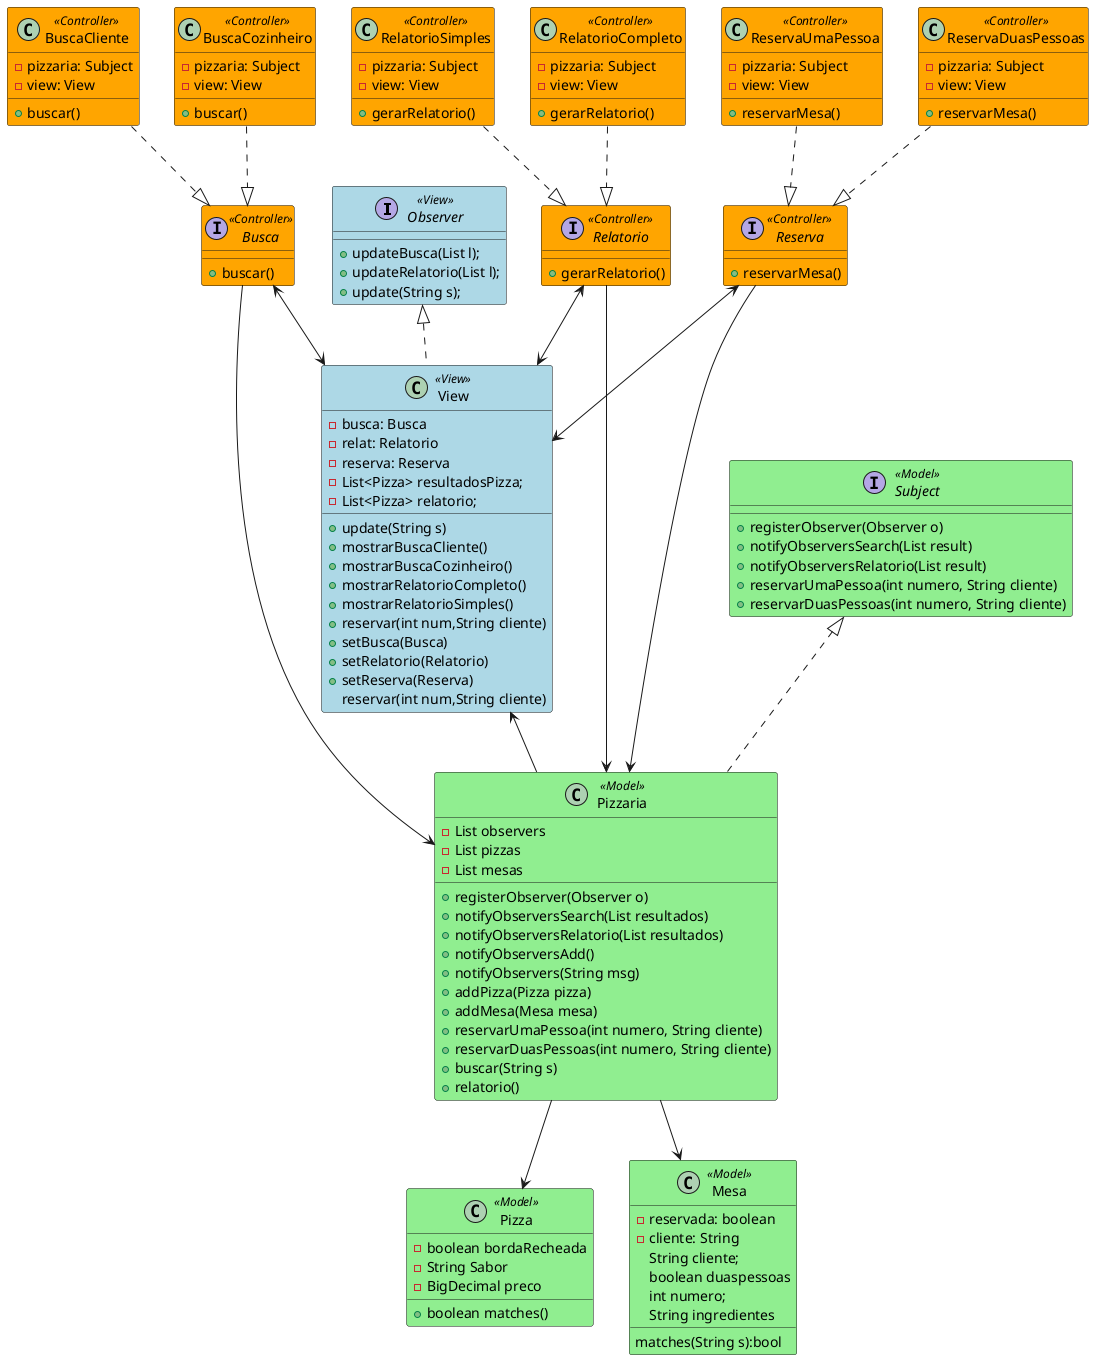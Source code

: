 @startuml
skinparam class {
backGroundColor<<View>> LightBlue
backGroundColor<<Controller>> Orange
backGroundColor<<Model>> LightGreen
}

interface Observer <<View>>{
+updateBusca(List l);
+updateRelatorio(List l);
+update(String s);
}
class View <<View>>{
-busca: Busca
-relat: Relatorio
-reserva: Reserva
-List<Pizza> resultadosPizza;
-List<Pizza> relatorio;
+update(String s)
+mostrarBuscaCliente()
+mostrarBuscaCozinheiro()
+mostrarRelatorioCompleto()
+mostrarRelatorioSimples()
+reservar(int num,String cliente)
+setBusca(Busca)
+setRelatorio(Relatorio)
+setReserva(Reserva)
reservar(int num,String cliente)
}

interface Busca <<Controller>>{
+buscar()
}
interface Relatorio<<Controller>>{
+gerarRelatorio()
}
interface Reserva<<Controller>>{
+reservarMesa()
}

class BuscaCliente<<Controller>>{
-pizzaria: Subject
-view: View
+buscar()
}
class BuscaCozinheiro<<Controller>>{
-pizzaria: Subject
-view: View
+buscar()
}

class RelatorioSimples<<Controller>>{
-pizzaria: Subject
-view: View
+gerarRelatorio()
}
class RelatorioCompleto<<Controller>>{
-pizzaria: Subject
-view: View
+gerarRelatorio()
}

class ReservaUmaPessoa<<Controller>>{
-pizzaria: Subject
-view: View
+reservarMesa()
}
class ReservaDuasPessoas<<Controller>>{
-pizzaria: Subject
-view: View
+reservarMesa()
}



interface Subject <<Model>>{
+registerObserver(Observer o)
+notifyObserversSearch(List result)
+notifyObserversRelatorio(List result)
+reservarUmaPessoa(int numero, String cliente)
+reservarDuasPessoas(int numero, String cliente)
}


class Pizzaria <<Model>>{
-List observers
-List pizzas
-List mesas
+registerObserver(Observer o)
+notifyObserversSearch(List resultados)
+notifyObserversRelatorio(List resultados)
+notifyObserversAdd()
+notifyObservers(String msg)
+addPizza(Pizza pizza)
+addMesa(Mesa mesa)
+reservarUmaPessoa(int numero, String cliente)
+reservarDuasPessoas(int numero, String cliente)
+buscar(String s)
+relatorio()
}

class Pizza <<Model>>{
-boolean bordaRecheada
-String Sabor
-BigDecimal preco
+boolean matches()
}

class Mesa <<Model>>{
-reservada: boolean
-cliente: String
String cliente;
boolean duaspessoas
int numero;
String ingredientes
matches(String s):bool


}

Observer <|.. View
Subject <|.. Pizzaria

Pizzaria --> Pizza
Pizzaria --> Mesa
View <--Pizzaria

BuscaCliente..|>Busca
BuscaCozinheiro..|>Busca
Busca<-->View
Busca-->Pizzaria

RelatorioCompleto..|>Relatorio
RelatorioSimples..|>Relatorio
Relatorio<-->View
Relatorio-->Pizzaria

ReservaUmaPessoa..|>Reserva
ReservaDuasPessoas..|>Reserva
Reserva<-->View
Reserva-->Pizzaria


@enduml